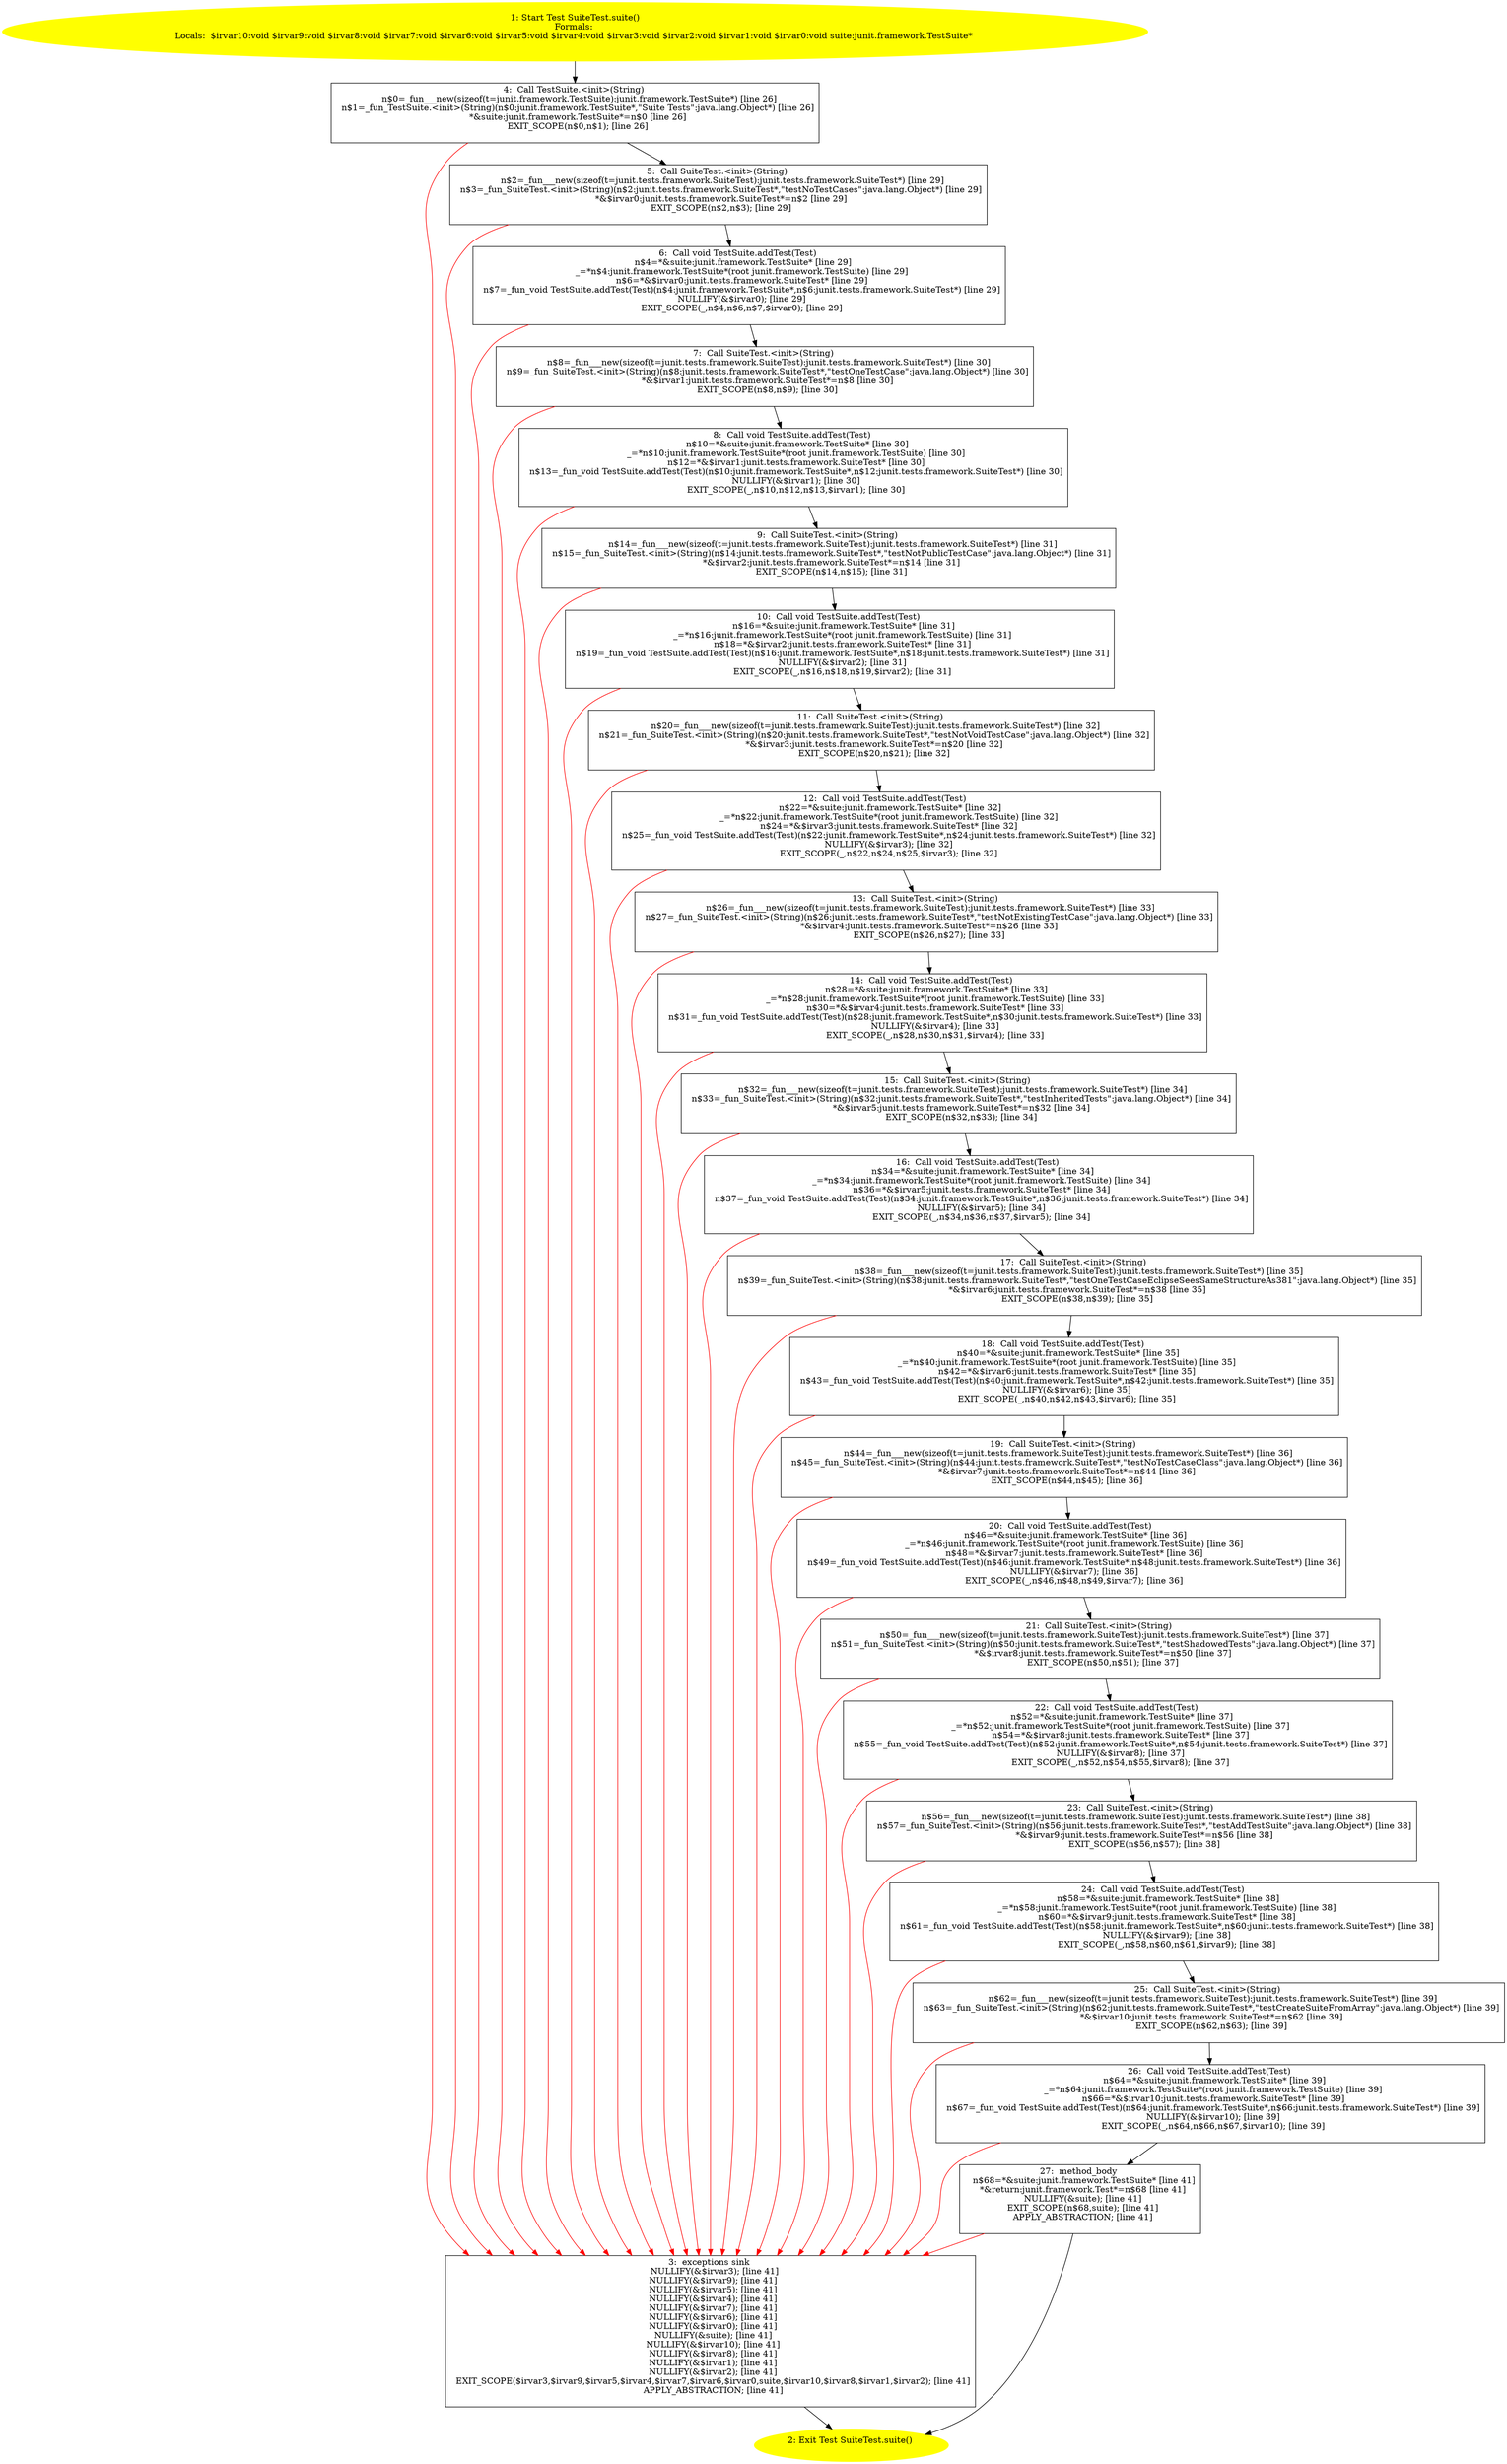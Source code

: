 /* @generated */
digraph cfg {
"junit.tests.framework.SuiteTest.suite():junit.framework.Test.c6aa58abd0ff1fb94ac2548d2e248f11_1" [label="1: Start Test SuiteTest.suite()\nFormals: \nLocals:  $irvar10:void $irvar9:void $irvar8:void $irvar7:void $irvar6:void $irvar5:void $irvar4:void $irvar3:void $irvar2:void $irvar1:void $irvar0:void suite:junit.framework.TestSuite* \n  " color=yellow style=filled]
	

	 "junit.tests.framework.SuiteTest.suite():junit.framework.Test.c6aa58abd0ff1fb94ac2548d2e248f11_1" -> "junit.tests.framework.SuiteTest.suite():junit.framework.Test.c6aa58abd0ff1fb94ac2548d2e248f11_4" ;
"junit.tests.framework.SuiteTest.suite():junit.framework.Test.c6aa58abd0ff1fb94ac2548d2e248f11_2" [label="2: Exit Test SuiteTest.suite() \n  " color=yellow style=filled]
	

"junit.tests.framework.SuiteTest.suite():junit.framework.Test.c6aa58abd0ff1fb94ac2548d2e248f11_3" [label="3:  exceptions sink \n   NULLIFY(&$irvar3); [line 41]\n  NULLIFY(&$irvar9); [line 41]\n  NULLIFY(&$irvar5); [line 41]\n  NULLIFY(&$irvar4); [line 41]\n  NULLIFY(&$irvar7); [line 41]\n  NULLIFY(&$irvar6); [line 41]\n  NULLIFY(&$irvar0); [line 41]\n  NULLIFY(&suite); [line 41]\n  NULLIFY(&$irvar10); [line 41]\n  NULLIFY(&$irvar8); [line 41]\n  NULLIFY(&$irvar1); [line 41]\n  NULLIFY(&$irvar2); [line 41]\n  EXIT_SCOPE($irvar3,$irvar9,$irvar5,$irvar4,$irvar7,$irvar6,$irvar0,suite,$irvar10,$irvar8,$irvar1,$irvar2); [line 41]\n  APPLY_ABSTRACTION; [line 41]\n " shape="box"]
	

	 "junit.tests.framework.SuiteTest.suite():junit.framework.Test.c6aa58abd0ff1fb94ac2548d2e248f11_3" -> "junit.tests.framework.SuiteTest.suite():junit.framework.Test.c6aa58abd0ff1fb94ac2548d2e248f11_2" ;
"junit.tests.framework.SuiteTest.suite():junit.framework.Test.c6aa58abd0ff1fb94ac2548d2e248f11_4" [label="4:  Call TestSuite.<init>(String) \n   n$0=_fun___new(sizeof(t=junit.framework.TestSuite):junit.framework.TestSuite*) [line 26]\n  n$1=_fun_TestSuite.<init>(String)(n$0:junit.framework.TestSuite*,\"Suite Tests\":java.lang.Object*) [line 26]\n  *&suite:junit.framework.TestSuite*=n$0 [line 26]\n  EXIT_SCOPE(n$0,n$1); [line 26]\n " shape="box"]
	

	 "junit.tests.framework.SuiteTest.suite():junit.framework.Test.c6aa58abd0ff1fb94ac2548d2e248f11_4" -> "junit.tests.framework.SuiteTest.suite():junit.framework.Test.c6aa58abd0ff1fb94ac2548d2e248f11_5" ;
	 "junit.tests.framework.SuiteTest.suite():junit.framework.Test.c6aa58abd0ff1fb94ac2548d2e248f11_4" -> "junit.tests.framework.SuiteTest.suite():junit.framework.Test.c6aa58abd0ff1fb94ac2548d2e248f11_3" [color="red" ];
"junit.tests.framework.SuiteTest.suite():junit.framework.Test.c6aa58abd0ff1fb94ac2548d2e248f11_5" [label="5:  Call SuiteTest.<init>(String) \n   n$2=_fun___new(sizeof(t=junit.tests.framework.SuiteTest):junit.tests.framework.SuiteTest*) [line 29]\n  n$3=_fun_SuiteTest.<init>(String)(n$2:junit.tests.framework.SuiteTest*,\"testNoTestCases\":java.lang.Object*) [line 29]\n  *&$irvar0:junit.tests.framework.SuiteTest*=n$2 [line 29]\n  EXIT_SCOPE(n$2,n$3); [line 29]\n " shape="box"]
	

	 "junit.tests.framework.SuiteTest.suite():junit.framework.Test.c6aa58abd0ff1fb94ac2548d2e248f11_5" -> "junit.tests.framework.SuiteTest.suite():junit.framework.Test.c6aa58abd0ff1fb94ac2548d2e248f11_6" ;
	 "junit.tests.framework.SuiteTest.suite():junit.framework.Test.c6aa58abd0ff1fb94ac2548d2e248f11_5" -> "junit.tests.framework.SuiteTest.suite():junit.framework.Test.c6aa58abd0ff1fb94ac2548d2e248f11_3" [color="red" ];
"junit.tests.framework.SuiteTest.suite():junit.framework.Test.c6aa58abd0ff1fb94ac2548d2e248f11_6" [label="6:  Call void TestSuite.addTest(Test) \n   n$4=*&suite:junit.framework.TestSuite* [line 29]\n  _=*n$4:junit.framework.TestSuite*(root junit.framework.TestSuite) [line 29]\n  n$6=*&$irvar0:junit.tests.framework.SuiteTest* [line 29]\n  n$7=_fun_void TestSuite.addTest(Test)(n$4:junit.framework.TestSuite*,n$6:junit.tests.framework.SuiteTest*) [line 29]\n  NULLIFY(&$irvar0); [line 29]\n  EXIT_SCOPE(_,n$4,n$6,n$7,$irvar0); [line 29]\n " shape="box"]
	

	 "junit.tests.framework.SuiteTest.suite():junit.framework.Test.c6aa58abd0ff1fb94ac2548d2e248f11_6" -> "junit.tests.framework.SuiteTest.suite():junit.framework.Test.c6aa58abd0ff1fb94ac2548d2e248f11_7" ;
	 "junit.tests.framework.SuiteTest.suite():junit.framework.Test.c6aa58abd0ff1fb94ac2548d2e248f11_6" -> "junit.tests.framework.SuiteTest.suite():junit.framework.Test.c6aa58abd0ff1fb94ac2548d2e248f11_3" [color="red" ];
"junit.tests.framework.SuiteTest.suite():junit.framework.Test.c6aa58abd0ff1fb94ac2548d2e248f11_7" [label="7:  Call SuiteTest.<init>(String) \n   n$8=_fun___new(sizeof(t=junit.tests.framework.SuiteTest):junit.tests.framework.SuiteTest*) [line 30]\n  n$9=_fun_SuiteTest.<init>(String)(n$8:junit.tests.framework.SuiteTest*,\"testOneTestCase\":java.lang.Object*) [line 30]\n  *&$irvar1:junit.tests.framework.SuiteTest*=n$8 [line 30]\n  EXIT_SCOPE(n$8,n$9); [line 30]\n " shape="box"]
	

	 "junit.tests.framework.SuiteTest.suite():junit.framework.Test.c6aa58abd0ff1fb94ac2548d2e248f11_7" -> "junit.tests.framework.SuiteTest.suite():junit.framework.Test.c6aa58abd0ff1fb94ac2548d2e248f11_8" ;
	 "junit.tests.framework.SuiteTest.suite():junit.framework.Test.c6aa58abd0ff1fb94ac2548d2e248f11_7" -> "junit.tests.framework.SuiteTest.suite():junit.framework.Test.c6aa58abd0ff1fb94ac2548d2e248f11_3" [color="red" ];
"junit.tests.framework.SuiteTest.suite():junit.framework.Test.c6aa58abd0ff1fb94ac2548d2e248f11_8" [label="8:  Call void TestSuite.addTest(Test) \n   n$10=*&suite:junit.framework.TestSuite* [line 30]\n  _=*n$10:junit.framework.TestSuite*(root junit.framework.TestSuite) [line 30]\n  n$12=*&$irvar1:junit.tests.framework.SuiteTest* [line 30]\n  n$13=_fun_void TestSuite.addTest(Test)(n$10:junit.framework.TestSuite*,n$12:junit.tests.framework.SuiteTest*) [line 30]\n  NULLIFY(&$irvar1); [line 30]\n  EXIT_SCOPE(_,n$10,n$12,n$13,$irvar1); [line 30]\n " shape="box"]
	

	 "junit.tests.framework.SuiteTest.suite():junit.framework.Test.c6aa58abd0ff1fb94ac2548d2e248f11_8" -> "junit.tests.framework.SuiteTest.suite():junit.framework.Test.c6aa58abd0ff1fb94ac2548d2e248f11_9" ;
	 "junit.tests.framework.SuiteTest.suite():junit.framework.Test.c6aa58abd0ff1fb94ac2548d2e248f11_8" -> "junit.tests.framework.SuiteTest.suite():junit.framework.Test.c6aa58abd0ff1fb94ac2548d2e248f11_3" [color="red" ];
"junit.tests.framework.SuiteTest.suite():junit.framework.Test.c6aa58abd0ff1fb94ac2548d2e248f11_9" [label="9:  Call SuiteTest.<init>(String) \n   n$14=_fun___new(sizeof(t=junit.tests.framework.SuiteTest):junit.tests.framework.SuiteTest*) [line 31]\n  n$15=_fun_SuiteTest.<init>(String)(n$14:junit.tests.framework.SuiteTest*,\"testNotPublicTestCase\":java.lang.Object*) [line 31]\n  *&$irvar2:junit.tests.framework.SuiteTest*=n$14 [line 31]\n  EXIT_SCOPE(n$14,n$15); [line 31]\n " shape="box"]
	

	 "junit.tests.framework.SuiteTest.suite():junit.framework.Test.c6aa58abd0ff1fb94ac2548d2e248f11_9" -> "junit.tests.framework.SuiteTest.suite():junit.framework.Test.c6aa58abd0ff1fb94ac2548d2e248f11_10" ;
	 "junit.tests.framework.SuiteTest.suite():junit.framework.Test.c6aa58abd0ff1fb94ac2548d2e248f11_9" -> "junit.tests.framework.SuiteTest.suite():junit.framework.Test.c6aa58abd0ff1fb94ac2548d2e248f11_3" [color="red" ];
"junit.tests.framework.SuiteTest.suite():junit.framework.Test.c6aa58abd0ff1fb94ac2548d2e248f11_10" [label="10:  Call void TestSuite.addTest(Test) \n   n$16=*&suite:junit.framework.TestSuite* [line 31]\n  _=*n$16:junit.framework.TestSuite*(root junit.framework.TestSuite) [line 31]\n  n$18=*&$irvar2:junit.tests.framework.SuiteTest* [line 31]\n  n$19=_fun_void TestSuite.addTest(Test)(n$16:junit.framework.TestSuite*,n$18:junit.tests.framework.SuiteTest*) [line 31]\n  NULLIFY(&$irvar2); [line 31]\n  EXIT_SCOPE(_,n$16,n$18,n$19,$irvar2); [line 31]\n " shape="box"]
	

	 "junit.tests.framework.SuiteTest.suite():junit.framework.Test.c6aa58abd0ff1fb94ac2548d2e248f11_10" -> "junit.tests.framework.SuiteTest.suite():junit.framework.Test.c6aa58abd0ff1fb94ac2548d2e248f11_11" ;
	 "junit.tests.framework.SuiteTest.suite():junit.framework.Test.c6aa58abd0ff1fb94ac2548d2e248f11_10" -> "junit.tests.framework.SuiteTest.suite():junit.framework.Test.c6aa58abd0ff1fb94ac2548d2e248f11_3" [color="red" ];
"junit.tests.framework.SuiteTest.suite():junit.framework.Test.c6aa58abd0ff1fb94ac2548d2e248f11_11" [label="11:  Call SuiteTest.<init>(String) \n   n$20=_fun___new(sizeof(t=junit.tests.framework.SuiteTest):junit.tests.framework.SuiteTest*) [line 32]\n  n$21=_fun_SuiteTest.<init>(String)(n$20:junit.tests.framework.SuiteTest*,\"testNotVoidTestCase\":java.lang.Object*) [line 32]\n  *&$irvar3:junit.tests.framework.SuiteTest*=n$20 [line 32]\n  EXIT_SCOPE(n$20,n$21); [line 32]\n " shape="box"]
	

	 "junit.tests.framework.SuiteTest.suite():junit.framework.Test.c6aa58abd0ff1fb94ac2548d2e248f11_11" -> "junit.tests.framework.SuiteTest.suite():junit.framework.Test.c6aa58abd0ff1fb94ac2548d2e248f11_12" ;
	 "junit.tests.framework.SuiteTest.suite():junit.framework.Test.c6aa58abd0ff1fb94ac2548d2e248f11_11" -> "junit.tests.framework.SuiteTest.suite():junit.framework.Test.c6aa58abd0ff1fb94ac2548d2e248f11_3" [color="red" ];
"junit.tests.framework.SuiteTest.suite():junit.framework.Test.c6aa58abd0ff1fb94ac2548d2e248f11_12" [label="12:  Call void TestSuite.addTest(Test) \n   n$22=*&suite:junit.framework.TestSuite* [line 32]\n  _=*n$22:junit.framework.TestSuite*(root junit.framework.TestSuite) [line 32]\n  n$24=*&$irvar3:junit.tests.framework.SuiteTest* [line 32]\n  n$25=_fun_void TestSuite.addTest(Test)(n$22:junit.framework.TestSuite*,n$24:junit.tests.framework.SuiteTest*) [line 32]\n  NULLIFY(&$irvar3); [line 32]\n  EXIT_SCOPE(_,n$22,n$24,n$25,$irvar3); [line 32]\n " shape="box"]
	

	 "junit.tests.framework.SuiteTest.suite():junit.framework.Test.c6aa58abd0ff1fb94ac2548d2e248f11_12" -> "junit.tests.framework.SuiteTest.suite():junit.framework.Test.c6aa58abd0ff1fb94ac2548d2e248f11_13" ;
	 "junit.tests.framework.SuiteTest.suite():junit.framework.Test.c6aa58abd0ff1fb94ac2548d2e248f11_12" -> "junit.tests.framework.SuiteTest.suite():junit.framework.Test.c6aa58abd0ff1fb94ac2548d2e248f11_3" [color="red" ];
"junit.tests.framework.SuiteTest.suite():junit.framework.Test.c6aa58abd0ff1fb94ac2548d2e248f11_13" [label="13:  Call SuiteTest.<init>(String) \n   n$26=_fun___new(sizeof(t=junit.tests.framework.SuiteTest):junit.tests.framework.SuiteTest*) [line 33]\n  n$27=_fun_SuiteTest.<init>(String)(n$26:junit.tests.framework.SuiteTest*,\"testNotExistingTestCase\":java.lang.Object*) [line 33]\n  *&$irvar4:junit.tests.framework.SuiteTest*=n$26 [line 33]\n  EXIT_SCOPE(n$26,n$27); [line 33]\n " shape="box"]
	

	 "junit.tests.framework.SuiteTest.suite():junit.framework.Test.c6aa58abd0ff1fb94ac2548d2e248f11_13" -> "junit.tests.framework.SuiteTest.suite():junit.framework.Test.c6aa58abd0ff1fb94ac2548d2e248f11_14" ;
	 "junit.tests.framework.SuiteTest.suite():junit.framework.Test.c6aa58abd0ff1fb94ac2548d2e248f11_13" -> "junit.tests.framework.SuiteTest.suite():junit.framework.Test.c6aa58abd0ff1fb94ac2548d2e248f11_3" [color="red" ];
"junit.tests.framework.SuiteTest.suite():junit.framework.Test.c6aa58abd0ff1fb94ac2548d2e248f11_14" [label="14:  Call void TestSuite.addTest(Test) \n   n$28=*&suite:junit.framework.TestSuite* [line 33]\n  _=*n$28:junit.framework.TestSuite*(root junit.framework.TestSuite) [line 33]\n  n$30=*&$irvar4:junit.tests.framework.SuiteTest* [line 33]\n  n$31=_fun_void TestSuite.addTest(Test)(n$28:junit.framework.TestSuite*,n$30:junit.tests.framework.SuiteTest*) [line 33]\n  NULLIFY(&$irvar4); [line 33]\n  EXIT_SCOPE(_,n$28,n$30,n$31,$irvar4); [line 33]\n " shape="box"]
	

	 "junit.tests.framework.SuiteTest.suite():junit.framework.Test.c6aa58abd0ff1fb94ac2548d2e248f11_14" -> "junit.tests.framework.SuiteTest.suite():junit.framework.Test.c6aa58abd0ff1fb94ac2548d2e248f11_15" ;
	 "junit.tests.framework.SuiteTest.suite():junit.framework.Test.c6aa58abd0ff1fb94ac2548d2e248f11_14" -> "junit.tests.framework.SuiteTest.suite():junit.framework.Test.c6aa58abd0ff1fb94ac2548d2e248f11_3" [color="red" ];
"junit.tests.framework.SuiteTest.suite():junit.framework.Test.c6aa58abd0ff1fb94ac2548d2e248f11_15" [label="15:  Call SuiteTest.<init>(String) \n   n$32=_fun___new(sizeof(t=junit.tests.framework.SuiteTest):junit.tests.framework.SuiteTest*) [line 34]\n  n$33=_fun_SuiteTest.<init>(String)(n$32:junit.tests.framework.SuiteTest*,\"testInheritedTests\":java.lang.Object*) [line 34]\n  *&$irvar5:junit.tests.framework.SuiteTest*=n$32 [line 34]\n  EXIT_SCOPE(n$32,n$33); [line 34]\n " shape="box"]
	

	 "junit.tests.framework.SuiteTest.suite():junit.framework.Test.c6aa58abd0ff1fb94ac2548d2e248f11_15" -> "junit.tests.framework.SuiteTest.suite():junit.framework.Test.c6aa58abd0ff1fb94ac2548d2e248f11_16" ;
	 "junit.tests.framework.SuiteTest.suite():junit.framework.Test.c6aa58abd0ff1fb94ac2548d2e248f11_15" -> "junit.tests.framework.SuiteTest.suite():junit.framework.Test.c6aa58abd0ff1fb94ac2548d2e248f11_3" [color="red" ];
"junit.tests.framework.SuiteTest.suite():junit.framework.Test.c6aa58abd0ff1fb94ac2548d2e248f11_16" [label="16:  Call void TestSuite.addTest(Test) \n   n$34=*&suite:junit.framework.TestSuite* [line 34]\n  _=*n$34:junit.framework.TestSuite*(root junit.framework.TestSuite) [line 34]\n  n$36=*&$irvar5:junit.tests.framework.SuiteTest* [line 34]\n  n$37=_fun_void TestSuite.addTest(Test)(n$34:junit.framework.TestSuite*,n$36:junit.tests.framework.SuiteTest*) [line 34]\n  NULLIFY(&$irvar5); [line 34]\n  EXIT_SCOPE(_,n$34,n$36,n$37,$irvar5); [line 34]\n " shape="box"]
	

	 "junit.tests.framework.SuiteTest.suite():junit.framework.Test.c6aa58abd0ff1fb94ac2548d2e248f11_16" -> "junit.tests.framework.SuiteTest.suite():junit.framework.Test.c6aa58abd0ff1fb94ac2548d2e248f11_17" ;
	 "junit.tests.framework.SuiteTest.suite():junit.framework.Test.c6aa58abd0ff1fb94ac2548d2e248f11_16" -> "junit.tests.framework.SuiteTest.suite():junit.framework.Test.c6aa58abd0ff1fb94ac2548d2e248f11_3" [color="red" ];
"junit.tests.framework.SuiteTest.suite():junit.framework.Test.c6aa58abd0ff1fb94ac2548d2e248f11_17" [label="17:  Call SuiteTest.<init>(String) \n   n$38=_fun___new(sizeof(t=junit.tests.framework.SuiteTest):junit.tests.framework.SuiteTest*) [line 35]\n  n$39=_fun_SuiteTest.<init>(String)(n$38:junit.tests.framework.SuiteTest*,\"testOneTestCaseEclipseSeesSameStructureAs381\":java.lang.Object*) [line 35]\n  *&$irvar6:junit.tests.framework.SuiteTest*=n$38 [line 35]\n  EXIT_SCOPE(n$38,n$39); [line 35]\n " shape="box"]
	

	 "junit.tests.framework.SuiteTest.suite():junit.framework.Test.c6aa58abd0ff1fb94ac2548d2e248f11_17" -> "junit.tests.framework.SuiteTest.suite():junit.framework.Test.c6aa58abd0ff1fb94ac2548d2e248f11_18" ;
	 "junit.tests.framework.SuiteTest.suite():junit.framework.Test.c6aa58abd0ff1fb94ac2548d2e248f11_17" -> "junit.tests.framework.SuiteTest.suite():junit.framework.Test.c6aa58abd0ff1fb94ac2548d2e248f11_3" [color="red" ];
"junit.tests.framework.SuiteTest.suite():junit.framework.Test.c6aa58abd0ff1fb94ac2548d2e248f11_18" [label="18:  Call void TestSuite.addTest(Test) \n   n$40=*&suite:junit.framework.TestSuite* [line 35]\n  _=*n$40:junit.framework.TestSuite*(root junit.framework.TestSuite) [line 35]\n  n$42=*&$irvar6:junit.tests.framework.SuiteTest* [line 35]\n  n$43=_fun_void TestSuite.addTest(Test)(n$40:junit.framework.TestSuite*,n$42:junit.tests.framework.SuiteTest*) [line 35]\n  NULLIFY(&$irvar6); [line 35]\n  EXIT_SCOPE(_,n$40,n$42,n$43,$irvar6); [line 35]\n " shape="box"]
	

	 "junit.tests.framework.SuiteTest.suite():junit.framework.Test.c6aa58abd0ff1fb94ac2548d2e248f11_18" -> "junit.tests.framework.SuiteTest.suite():junit.framework.Test.c6aa58abd0ff1fb94ac2548d2e248f11_19" ;
	 "junit.tests.framework.SuiteTest.suite():junit.framework.Test.c6aa58abd0ff1fb94ac2548d2e248f11_18" -> "junit.tests.framework.SuiteTest.suite():junit.framework.Test.c6aa58abd0ff1fb94ac2548d2e248f11_3" [color="red" ];
"junit.tests.framework.SuiteTest.suite():junit.framework.Test.c6aa58abd0ff1fb94ac2548d2e248f11_19" [label="19:  Call SuiteTest.<init>(String) \n   n$44=_fun___new(sizeof(t=junit.tests.framework.SuiteTest):junit.tests.framework.SuiteTest*) [line 36]\n  n$45=_fun_SuiteTest.<init>(String)(n$44:junit.tests.framework.SuiteTest*,\"testNoTestCaseClass\":java.lang.Object*) [line 36]\n  *&$irvar7:junit.tests.framework.SuiteTest*=n$44 [line 36]\n  EXIT_SCOPE(n$44,n$45); [line 36]\n " shape="box"]
	

	 "junit.tests.framework.SuiteTest.suite():junit.framework.Test.c6aa58abd0ff1fb94ac2548d2e248f11_19" -> "junit.tests.framework.SuiteTest.suite():junit.framework.Test.c6aa58abd0ff1fb94ac2548d2e248f11_20" ;
	 "junit.tests.framework.SuiteTest.suite():junit.framework.Test.c6aa58abd0ff1fb94ac2548d2e248f11_19" -> "junit.tests.framework.SuiteTest.suite():junit.framework.Test.c6aa58abd0ff1fb94ac2548d2e248f11_3" [color="red" ];
"junit.tests.framework.SuiteTest.suite():junit.framework.Test.c6aa58abd0ff1fb94ac2548d2e248f11_20" [label="20:  Call void TestSuite.addTest(Test) \n   n$46=*&suite:junit.framework.TestSuite* [line 36]\n  _=*n$46:junit.framework.TestSuite*(root junit.framework.TestSuite) [line 36]\n  n$48=*&$irvar7:junit.tests.framework.SuiteTest* [line 36]\n  n$49=_fun_void TestSuite.addTest(Test)(n$46:junit.framework.TestSuite*,n$48:junit.tests.framework.SuiteTest*) [line 36]\n  NULLIFY(&$irvar7); [line 36]\n  EXIT_SCOPE(_,n$46,n$48,n$49,$irvar7); [line 36]\n " shape="box"]
	

	 "junit.tests.framework.SuiteTest.suite():junit.framework.Test.c6aa58abd0ff1fb94ac2548d2e248f11_20" -> "junit.tests.framework.SuiteTest.suite():junit.framework.Test.c6aa58abd0ff1fb94ac2548d2e248f11_21" ;
	 "junit.tests.framework.SuiteTest.suite():junit.framework.Test.c6aa58abd0ff1fb94ac2548d2e248f11_20" -> "junit.tests.framework.SuiteTest.suite():junit.framework.Test.c6aa58abd0ff1fb94ac2548d2e248f11_3" [color="red" ];
"junit.tests.framework.SuiteTest.suite():junit.framework.Test.c6aa58abd0ff1fb94ac2548d2e248f11_21" [label="21:  Call SuiteTest.<init>(String) \n   n$50=_fun___new(sizeof(t=junit.tests.framework.SuiteTest):junit.tests.framework.SuiteTest*) [line 37]\n  n$51=_fun_SuiteTest.<init>(String)(n$50:junit.tests.framework.SuiteTest*,\"testShadowedTests\":java.lang.Object*) [line 37]\n  *&$irvar8:junit.tests.framework.SuiteTest*=n$50 [line 37]\n  EXIT_SCOPE(n$50,n$51); [line 37]\n " shape="box"]
	

	 "junit.tests.framework.SuiteTest.suite():junit.framework.Test.c6aa58abd0ff1fb94ac2548d2e248f11_21" -> "junit.tests.framework.SuiteTest.suite():junit.framework.Test.c6aa58abd0ff1fb94ac2548d2e248f11_22" ;
	 "junit.tests.framework.SuiteTest.suite():junit.framework.Test.c6aa58abd0ff1fb94ac2548d2e248f11_21" -> "junit.tests.framework.SuiteTest.suite():junit.framework.Test.c6aa58abd0ff1fb94ac2548d2e248f11_3" [color="red" ];
"junit.tests.framework.SuiteTest.suite():junit.framework.Test.c6aa58abd0ff1fb94ac2548d2e248f11_22" [label="22:  Call void TestSuite.addTest(Test) \n   n$52=*&suite:junit.framework.TestSuite* [line 37]\n  _=*n$52:junit.framework.TestSuite*(root junit.framework.TestSuite) [line 37]\n  n$54=*&$irvar8:junit.tests.framework.SuiteTest* [line 37]\n  n$55=_fun_void TestSuite.addTest(Test)(n$52:junit.framework.TestSuite*,n$54:junit.tests.framework.SuiteTest*) [line 37]\n  NULLIFY(&$irvar8); [line 37]\n  EXIT_SCOPE(_,n$52,n$54,n$55,$irvar8); [line 37]\n " shape="box"]
	

	 "junit.tests.framework.SuiteTest.suite():junit.framework.Test.c6aa58abd0ff1fb94ac2548d2e248f11_22" -> "junit.tests.framework.SuiteTest.suite():junit.framework.Test.c6aa58abd0ff1fb94ac2548d2e248f11_23" ;
	 "junit.tests.framework.SuiteTest.suite():junit.framework.Test.c6aa58abd0ff1fb94ac2548d2e248f11_22" -> "junit.tests.framework.SuiteTest.suite():junit.framework.Test.c6aa58abd0ff1fb94ac2548d2e248f11_3" [color="red" ];
"junit.tests.framework.SuiteTest.suite():junit.framework.Test.c6aa58abd0ff1fb94ac2548d2e248f11_23" [label="23:  Call SuiteTest.<init>(String) \n   n$56=_fun___new(sizeof(t=junit.tests.framework.SuiteTest):junit.tests.framework.SuiteTest*) [line 38]\n  n$57=_fun_SuiteTest.<init>(String)(n$56:junit.tests.framework.SuiteTest*,\"testAddTestSuite\":java.lang.Object*) [line 38]\n  *&$irvar9:junit.tests.framework.SuiteTest*=n$56 [line 38]\n  EXIT_SCOPE(n$56,n$57); [line 38]\n " shape="box"]
	

	 "junit.tests.framework.SuiteTest.suite():junit.framework.Test.c6aa58abd0ff1fb94ac2548d2e248f11_23" -> "junit.tests.framework.SuiteTest.suite():junit.framework.Test.c6aa58abd0ff1fb94ac2548d2e248f11_24" ;
	 "junit.tests.framework.SuiteTest.suite():junit.framework.Test.c6aa58abd0ff1fb94ac2548d2e248f11_23" -> "junit.tests.framework.SuiteTest.suite():junit.framework.Test.c6aa58abd0ff1fb94ac2548d2e248f11_3" [color="red" ];
"junit.tests.framework.SuiteTest.suite():junit.framework.Test.c6aa58abd0ff1fb94ac2548d2e248f11_24" [label="24:  Call void TestSuite.addTest(Test) \n   n$58=*&suite:junit.framework.TestSuite* [line 38]\n  _=*n$58:junit.framework.TestSuite*(root junit.framework.TestSuite) [line 38]\n  n$60=*&$irvar9:junit.tests.framework.SuiteTest* [line 38]\n  n$61=_fun_void TestSuite.addTest(Test)(n$58:junit.framework.TestSuite*,n$60:junit.tests.framework.SuiteTest*) [line 38]\n  NULLIFY(&$irvar9); [line 38]\n  EXIT_SCOPE(_,n$58,n$60,n$61,$irvar9); [line 38]\n " shape="box"]
	

	 "junit.tests.framework.SuiteTest.suite():junit.framework.Test.c6aa58abd0ff1fb94ac2548d2e248f11_24" -> "junit.tests.framework.SuiteTest.suite():junit.framework.Test.c6aa58abd0ff1fb94ac2548d2e248f11_25" ;
	 "junit.tests.framework.SuiteTest.suite():junit.framework.Test.c6aa58abd0ff1fb94ac2548d2e248f11_24" -> "junit.tests.framework.SuiteTest.suite():junit.framework.Test.c6aa58abd0ff1fb94ac2548d2e248f11_3" [color="red" ];
"junit.tests.framework.SuiteTest.suite():junit.framework.Test.c6aa58abd0ff1fb94ac2548d2e248f11_25" [label="25:  Call SuiteTest.<init>(String) \n   n$62=_fun___new(sizeof(t=junit.tests.framework.SuiteTest):junit.tests.framework.SuiteTest*) [line 39]\n  n$63=_fun_SuiteTest.<init>(String)(n$62:junit.tests.framework.SuiteTest*,\"testCreateSuiteFromArray\":java.lang.Object*) [line 39]\n  *&$irvar10:junit.tests.framework.SuiteTest*=n$62 [line 39]\n  EXIT_SCOPE(n$62,n$63); [line 39]\n " shape="box"]
	

	 "junit.tests.framework.SuiteTest.suite():junit.framework.Test.c6aa58abd0ff1fb94ac2548d2e248f11_25" -> "junit.tests.framework.SuiteTest.suite():junit.framework.Test.c6aa58abd0ff1fb94ac2548d2e248f11_26" ;
	 "junit.tests.framework.SuiteTest.suite():junit.framework.Test.c6aa58abd0ff1fb94ac2548d2e248f11_25" -> "junit.tests.framework.SuiteTest.suite():junit.framework.Test.c6aa58abd0ff1fb94ac2548d2e248f11_3" [color="red" ];
"junit.tests.framework.SuiteTest.suite():junit.framework.Test.c6aa58abd0ff1fb94ac2548d2e248f11_26" [label="26:  Call void TestSuite.addTest(Test) \n   n$64=*&suite:junit.framework.TestSuite* [line 39]\n  _=*n$64:junit.framework.TestSuite*(root junit.framework.TestSuite) [line 39]\n  n$66=*&$irvar10:junit.tests.framework.SuiteTest* [line 39]\n  n$67=_fun_void TestSuite.addTest(Test)(n$64:junit.framework.TestSuite*,n$66:junit.tests.framework.SuiteTest*) [line 39]\n  NULLIFY(&$irvar10); [line 39]\n  EXIT_SCOPE(_,n$64,n$66,n$67,$irvar10); [line 39]\n " shape="box"]
	

	 "junit.tests.framework.SuiteTest.suite():junit.framework.Test.c6aa58abd0ff1fb94ac2548d2e248f11_26" -> "junit.tests.framework.SuiteTest.suite():junit.framework.Test.c6aa58abd0ff1fb94ac2548d2e248f11_27" ;
	 "junit.tests.framework.SuiteTest.suite():junit.framework.Test.c6aa58abd0ff1fb94ac2548d2e248f11_26" -> "junit.tests.framework.SuiteTest.suite():junit.framework.Test.c6aa58abd0ff1fb94ac2548d2e248f11_3" [color="red" ];
"junit.tests.framework.SuiteTest.suite():junit.framework.Test.c6aa58abd0ff1fb94ac2548d2e248f11_27" [label="27:  method_body \n   n$68=*&suite:junit.framework.TestSuite* [line 41]\n  *&return:junit.framework.Test*=n$68 [line 41]\n  NULLIFY(&suite); [line 41]\n  EXIT_SCOPE(n$68,suite); [line 41]\n  APPLY_ABSTRACTION; [line 41]\n " shape="box"]
	

	 "junit.tests.framework.SuiteTest.suite():junit.framework.Test.c6aa58abd0ff1fb94ac2548d2e248f11_27" -> "junit.tests.framework.SuiteTest.suite():junit.framework.Test.c6aa58abd0ff1fb94ac2548d2e248f11_2" ;
	 "junit.tests.framework.SuiteTest.suite():junit.framework.Test.c6aa58abd0ff1fb94ac2548d2e248f11_27" -> "junit.tests.framework.SuiteTest.suite():junit.framework.Test.c6aa58abd0ff1fb94ac2548d2e248f11_3" [color="red" ];
}

